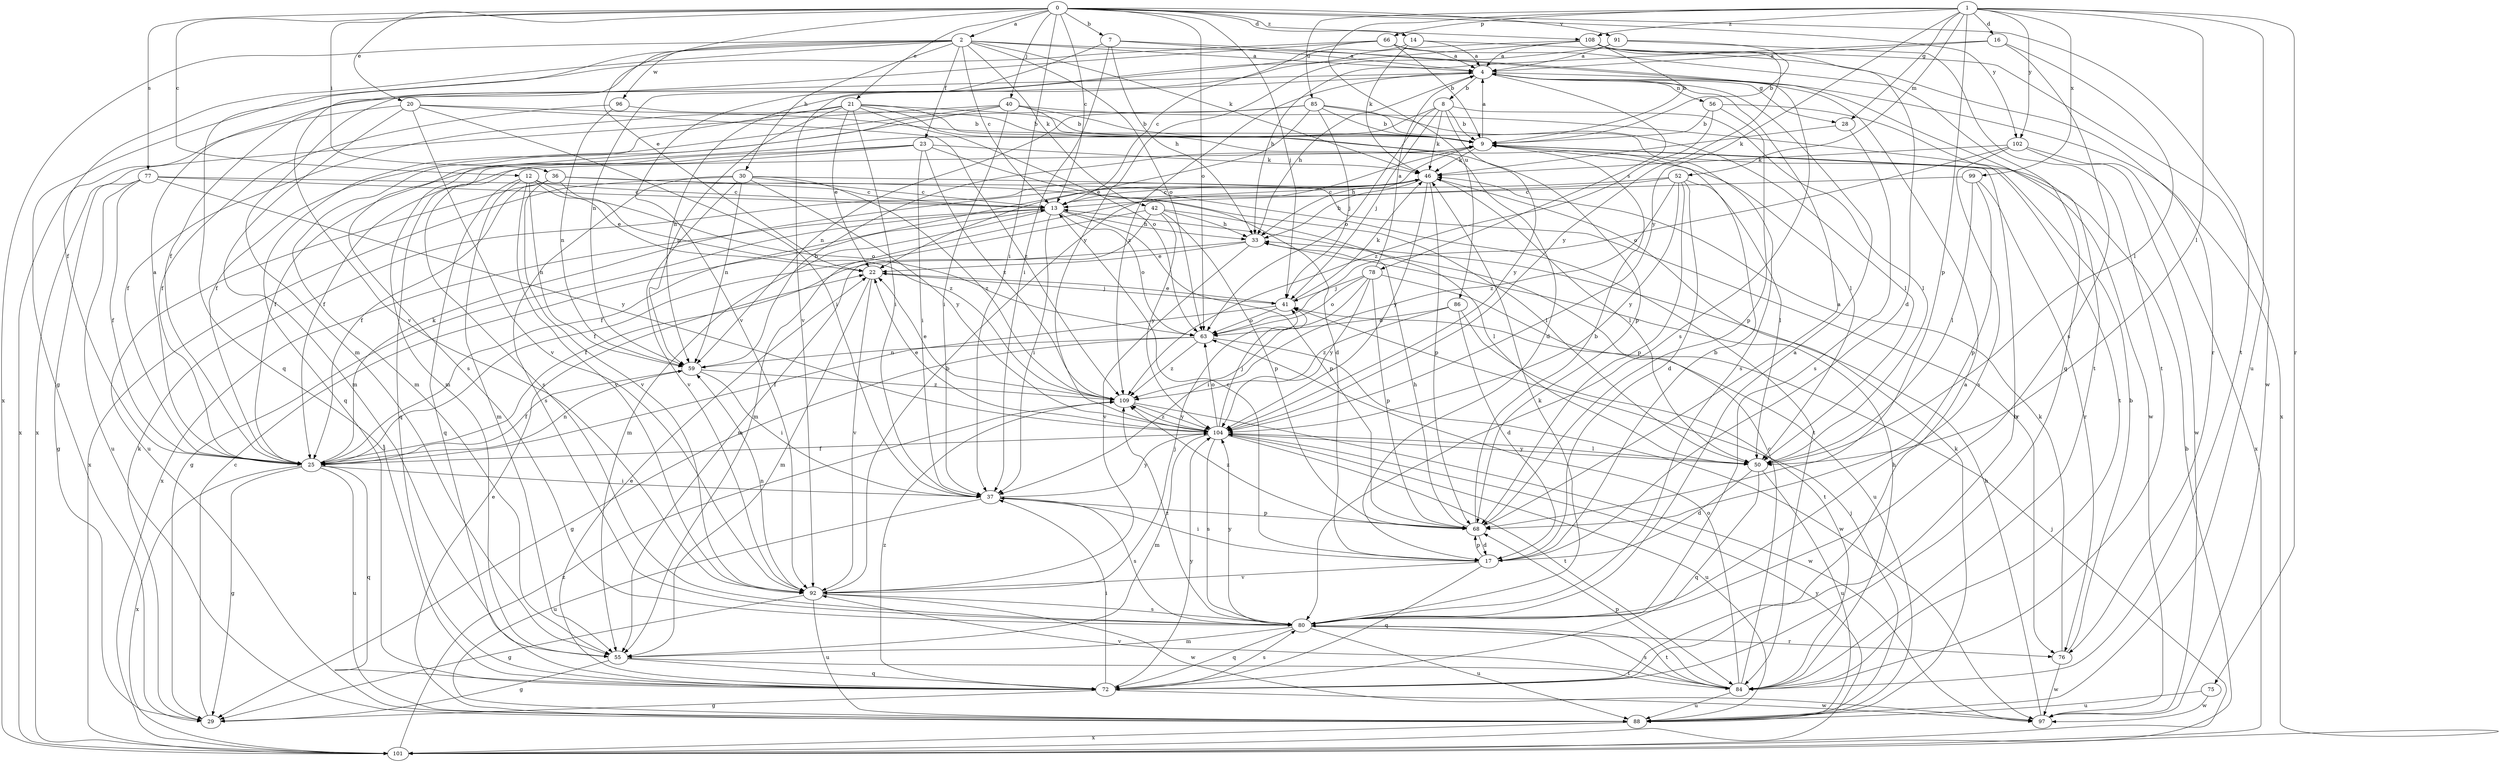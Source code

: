strict digraph  {
0;
1;
2;
4;
7;
8;
9;
12;
13;
14;
16;
17;
20;
21;
22;
23;
25;
28;
29;
30;
33;
36;
37;
40;
41;
42;
46;
50;
52;
55;
56;
59;
63;
66;
68;
72;
75;
76;
77;
78;
80;
84;
85;
86;
88;
91;
92;
96;
97;
99;
101;
102;
104;
108;
109;
0 -> 2  [label=a];
0 -> 7  [label=b];
0 -> 12  [label=c];
0 -> 13  [label=c];
0 -> 14  [label=d];
0 -> 20  [label=e];
0 -> 21  [label=e];
0 -> 22  [label=e];
0 -> 36  [label=i];
0 -> 37  [label=i];
0 -> 40  [label=j];
0 -> 41  [label=j];
0 -> 63  [label=o];
0 -> 77  [label=s];
0 -> 84  [label=t];
0 -> 91  [label=v];
0 -> 102  [label=y];
0 -> 108  [label=z];
1 -> 16  [label=d];
1 -> 28  [label=g];
1 -> 50  [label=l];
1 -> 52  [label=m];
1 -> 66  [label=p];
1 -> 68  [label=p];
1 -> 75  [label=r];
1 -> 85  [label=u];
1 -> 86  [label=u];
1 -> 88  [label=u];
1 -> 99  [label=x];
1 -> 102  [label=y];
1 -> 104  [label=y];
1 -> 108  [label=z];
2 -> 4  [label=a];
2 -> 13  [label=c];
2 -> 23  [label=f];
2 -> 25  [label=f];
2 -> 30  [label=h];
2 -> 42  [label=k];
2 -> 46  [label=k];
2 -> 63  [label=o];
2 -> 72  [label=q];
2 -> 84  [label=t];
2 -> 92  [label=v];
2 -> 96  [label=w];
2 -> 101  [label=x];
4 -> 8  [label=b];
4 -> 28  [label=g];
4 -> 33  [label=h];
4 -> 56  [label=n];
4 -> 59  [label=n];
4 -> 78  [label=s];
4 -> 101  [label=x];
4 -> 109  [label=z];
7 -> 4  [label=a];
7 -> 33  [label=h];
7 -> 37  [label=i];
7 -> 59  [label=n];
7 -> 80  [label=s];
8 -> 9  [label=b];
8 -> 41  [label=j];
8 -> 46  [label=k];
8 -> 50  [label=l];
8 -> 55  [label=m];
8 -> 63  [label=o];
8 -> 104  [label=y];
9 -> 4  [label=a];
9 -> 25  [label=f];
9 -> 33  [label=h];
9 -> 46  [label=k];
12 -> 13  [label=c];
12 -> 22  [label=e];
12 -> 55  [label=m];
12 -> 59  [label=n];
12 -> 63  [label=o];
12 -> 72  [label=q];
12 -> 92  [label=v];
13 -> 29  [label=g];
13 -> 33  [label=h];
13 -> 37  [label=i];
13 -> 55  [label=m];
13 -> 63  [label=o];
13 -> 68  [label=p];
13 -> 101  [label=x];
14 -> 4  [label=a];
14 -> 46  [label=k];
14 -> 76  [label=r];
14 -> 92  [label=v];
16 -> 4  [label=a];
16 -> 33  [label=h];
16 -> 50  [label=l];
16 -> 80  [label=s];
17 -> 9  [label=b];
17 -> 13  [label=c];
17 -> 37  [label=i];
17 -> 68  [label=p];
17 -> 72  [label=q];
17 -> 92  [label=v];
20 -> 9  [label=b];
20 -> 37  [label=i];
20 -> 55  [label=m];
20 -> 92  [label=v];
20 -> 101  [label=x];
20 -> 109  [label=z];
21 -> 9  [label=b];
21 -> 17  [label=d];
21 -> 22  [label=e];
21 -> 25  [label=f];
21 -> 37  [label=i];
21 -> 50  [label=l];
21 -> 59  [label=n];
21 -> 63  [label=o];
21 -> 72  [label=q];
22 -> 41  [label=j];
22 -> 55  [label=m];
22 -> 92  [label=v];
23 -> 17  [label=d];
23 -> 25  [label=f];
23 -> 37  [label=i];
23 -> 46  [label=k];
23 -> 72  [label=q];
23 -> 80  [label=s];
23 -> 109  [label=z];
25 -> 4  [label=a];
25 -> 29  [label=g];
25 -> 37  [label=i];
25 -> 46  [label=k];
25 -> 59  [label=n];
25 -> 72  [label=q];
25 -> 88  [label=u];
25 -> 101  [label=x];
28 -> 46  [label=k];
28 -> 80  [label=s];
29 -> 13  [label=c];
29 -> 46  [label=k];
30 -> 13  [label=c];
30 -> 59  [label=n];
30 -> 76  [label=r];
30 -> 80  [label=s];
30 -> 92  [label=v];
30 -> 101  [label=x];
30 -> 104  [label=y];
30 -> 109  [label=z];
33 -> 22  [label=e];
33 -> 25  [label=f];
33 -> 92  [label=v];
36 -> 13  [label=c];
36 -> 25  [label=f];
36 -> 84  [label=t];
36 -> 88  [label=u];
36 -> 92  [label=v];
36 -> 109  [label=z];
37 -> 68  [label=p];
37 -> 80  [label=s];
37 -> 88  [label=u];
37 -> 104  [label=y];
40 -> 9  [label=b];
40 -> 25  [label=f];
40 -> 37  [label=i];
40 -> 68  [label=p];
40 -> 80  [label=s];
40 -> 97  [label=w];
40 -> 101  [label=x];
41 -> 22  [label=e];
41 -> 25  [label=f];
41 -> 46  [label=k];
41 -> 63  [label=o];
42 -> 25  [label=f];
42 -> 33  [label=h];
42 -> 50  [label=l];
42 -> 55  [label=m];
42 -> 68  [label=p];
42 -> 104  [label=y];
46 -> 13  [label=c];
46 -> 25  [label=f];
46 -> 33  [label=h];
46 -> 50  [label=l];
46 -> 68  [label=p];
46 -> 104  [label=y];
50 -> 17  [label=d];
50 -> 72  [label=q];
50 -> 88  [label=u];
50 -> 104  [label=y];
52 -> 13  [label=c];
52 -> 17  [label=d];
52 -> 50  [label=l];
52 -> 55  [label=m];
52 -> 68  [label=p];
52 -> 104  [label=y];
52 -> 109  [label=z];
55 -> 29  [label=g];
55 -> 72  [label=q];
55 -> 84  [label=t];
56 -> 9  [label=b];
56 -> 68  [label=p];
56 -> 84  [label=t];
56 -> 109  [label=z];
59 -> 9  [label=b];
59 -> 25  [label=f];
59 -> 37  [label=i];
59 -> 109  [label=z];
63 -> 29  [label=g];
63 -> 59  [label=n];
63 -> 97  [label=w];
63 -> 109  [label=z];
66 -> 4  [label=a];
66 -> 9  [label=b];
66 -> 13  [label=c];
66 -> 25  [label=f];
66 -> 29  [label=g];
66 -> 72  [label=q];
68 -> 4  [label=a];
68 -> 9  [label=b];
68 -> 17  [label=d];
68 -> 33  [label=h];
68 -> 109  [label=z];
72 -> 4  [label=a];
72 -> 9  [label=b];
72 -> 22  [label=e];
72 -> 29  [label=g];
72 -> 37  [label=i];
72 -> 80  [label=s];
72 -> 97  [label=w];
72 -> 104  [label=y];
72 -> 109  [label=z];
75 -> 88  [label=u];
75 -> 97  [label=w];
76 -> 9  [label=b];
76 -> 46  [label=k];
76 -> 97  [label=w];
77 -> 13  [label=c];
77 -> 25  [label=f];
77 -> 29  [label=g];
77 -> 50  [label=l];
77 -> 88  [label=u];
77 -> 104  [label=y];
78 -> 4  [label=a];
78 -> 37  [label=i];
78 -> 41  [label=j];
78 -> 63  [label=o];
78 -> 68  [label=p];
78 -> 88  [label=u];
78 -> 104  [label=y];
80 -> 4  [label=a];
80 -> 46  [label=k];
80 -> 55  [label=m];
80 -> 72  [label=q];
80 -> 76  [label=r];
80 -> 84  [label=t];
80 -> 88  [label=u];
80 -> 104  [label=y];
80 -> 109  [label=z];
84 -> 13  [label=c];
84 -> 33  [label=h];
84 -> 63  [label=o];
84 -> 68  [label=p];
84 -> 80  [label=s];
84 -> 88  [label=u];
84 -> 92  [label=v];
85 -> 9  [label=b];
85 -> 22  [label=e];
85 -> 41  [label=j];
85 -> 50  [label=l];
85 -> 55  [label=m];
85 -> 59  [label=n];
85 -> 80  [label=s];
86 -> 17  [label=d];
86 -> 63  [label=o];
86 -> 84  [label=t];
86 -> 109  [label=z];
88 -> 22  [label=e];
88 -> 41  [label=j];
88 -> 46  [label=k];
88 -> 101  [label=x];
91 -> 4  [label=a];
91 -> 9  [label=b];
91 -> 84  [label=t];
91 -> 104  [label=y];
92 -> 9  [label=b];
92 -> 29  [label=g];
92 -> 41  [label=j];
92 -> 59  [label=n];
92 -> 80  [label=s];
92 -> 88  [label=u];
92 -> 97  [label=w];
96 -> 9  [label=b];
96 -> 25  [label=f];
96 -> 59  [label=n];
97 -> 33  [label=h];
99 -> 13  [label=c];
99 -> 50  [label=l];
99 -> 68  [label=p];
99 -> 76  [label=r];
101 -> 9  [label=b];
101 -> 41  [label=j];
101 -> 104  [label=y];
101 -> 109  [label=z];
102 -> 46  [label=k];
102 -> 63  [label=o];
102 -> 80  [label=s];
102 -> 97  [label=w];
102 -> 101  [label=x];
104 -> 22  [label=e];
104 -> 25  [label=f];
104 -> 41  [label=j];
104 -> 50  [label=l];
104 -> 55  [label=m];
104 -> 63  [label=o];
104 -> 80  [label=s];
104 -> 84  [label=t];
104 -> 88  [label=u];
104 -> 109  [label=z];
108 -> 4  [label=a];
108 -> 9  [label=b];
108 -> 17  [label=d];
108 -> 55  [label=m];
108 -> 92  [label=v];
108 -> 97  [label=w];
108 -> 104  [label=y];
109 -> 22  [label=e];
109 -> 97  [label=w];
109 -> 104  [label=y];
}
